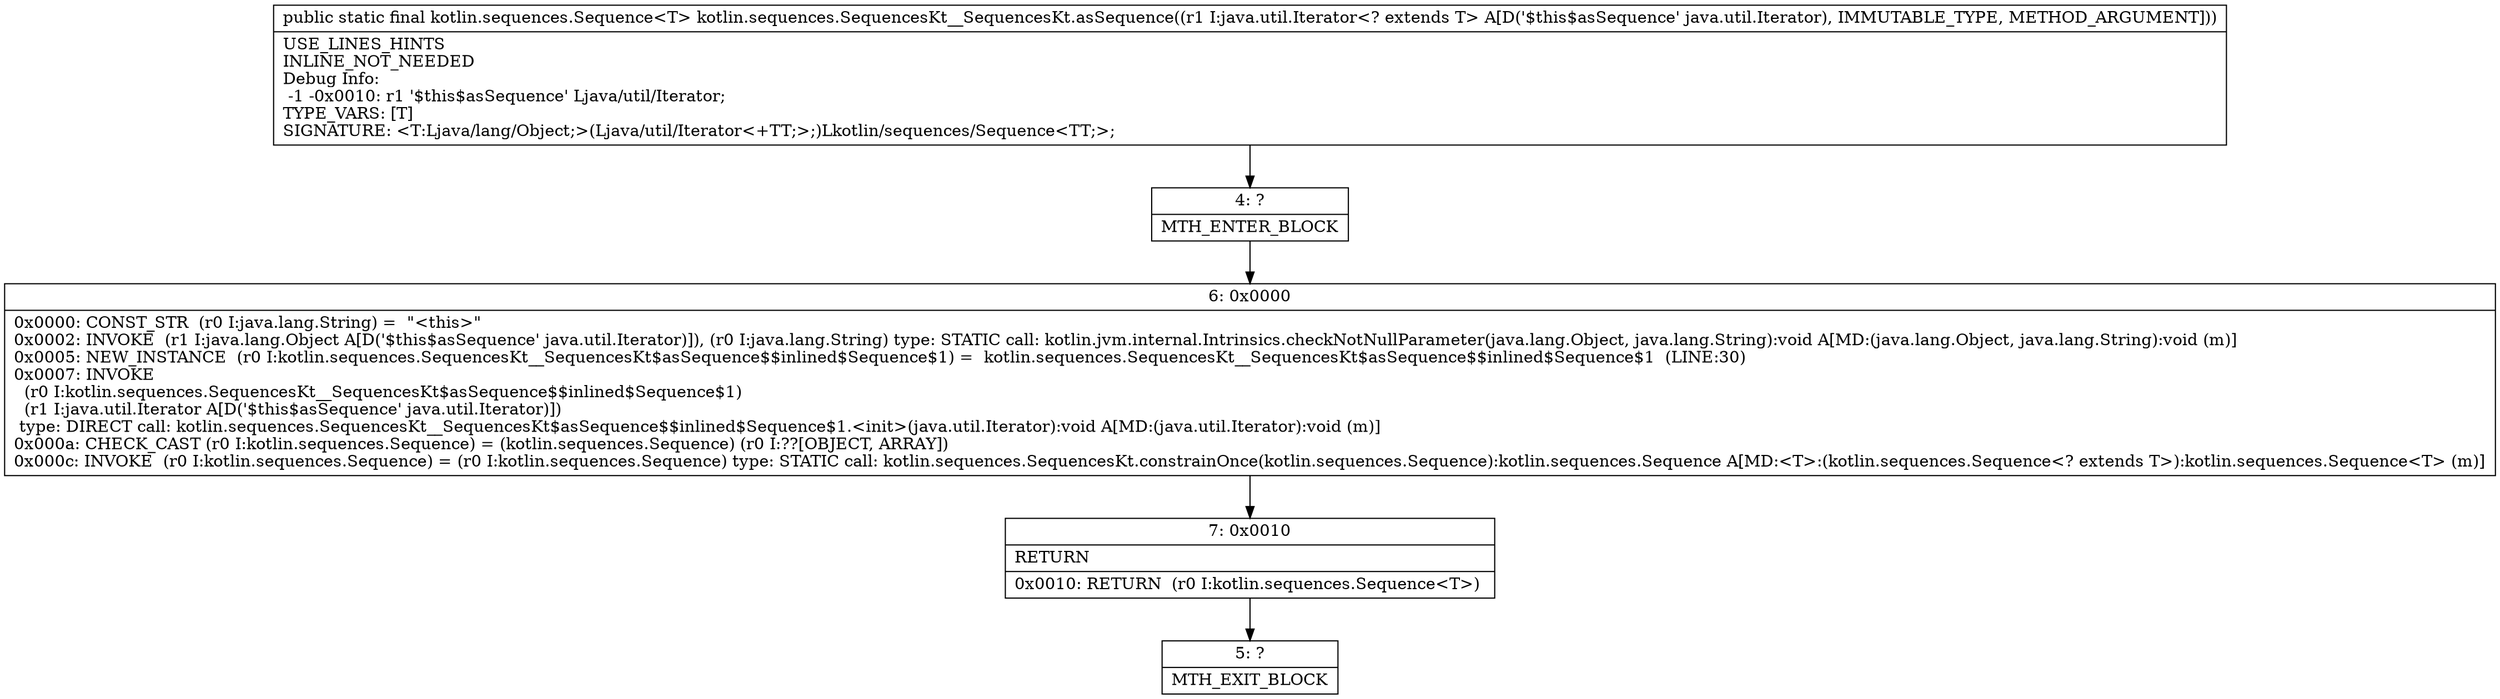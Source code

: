digraph "CFG forkotlin.sequences.SequencesKt__SequencesKt.asSequence(Ljava\/util\/Iterator;)Lkotlin\/sequences\/Sequence;" {
Node_4 [shape=record,label="{4\:\ ?|MTH_ENTER_BLOCK\l}"];
Node_6 [shape=record,label="{6\:\ 0x0000|0x0000: CONST_STR  (r0 I:java.lang.String) =  \"\<this\>\" \l0x0002: INVOKE  (r1 I:java.lang.Object A[D('$this$asSequence' java.util.Iterator)]), (r0 I:java.lang.String) type: STATIC call: kotlin.jvm.internal.Intrinsics.checkNotNullParameter(java.lang.Object, java.lang.String):void A[MD:(java.lang.Object, java.lang.String):void (m)]\l0x0005: NEW_INSTANCE  (r0 I:kotlin.sequences.SequencesKt__SequencesKt$asSequence$$inlined$Sequence$1) =  kotlin.sequences.SequencesKt__SequencesKt$asSequence$$inlined$Sequence$1  (LINE:30)\l0x0007: INVOKE  \l  (r0 I:kotlin.sequences.SequencesKt__SequencesKt$asSequence$$inlined$Sequence$1)\l  (r1 I:java.util.Iterator A[D('$this$asSequence' java.util.Iterator)])\l type: DIRECT call: kotlin.sequences.SequencesKt__SequencesKt$asSequence$$inlined$Sequence$1.\<init\>(java.util.Iterator):void A[MD:(java.util.Iterator):void (m)]\l0x000a: CHECK_CAST (r0 I:kotlin.sequences.Sequence) = (kotlin.sequences.Sequence) (r0 I:??[OBJECT, ARRAY]) \l0x000c: INVOKE  (r0 I:kotlin.sequences.Sequence) = (r0 I:kotlin.sequences.Sequence) type: STATIC call: kotlin.sequences.SequencesKt.constrainOnce(kotlin.sequences.Sequence):kotlin.sequences.Sequence A[MD:\<T\>:(kotlin.sequences.Sequence\<? extends T\>):kotlin.sequences.Sequence\<T\> (m)]\l}"];
Node_7 [shape=record,label="{7\:\ 0x0010|RETURN\l|0x0010: RETURN  (r0 I:kotlin.sequences.Sequence\<T\>) \l}"];
Node_5 [shape=record,label="{5\:\ ?|MTH_EXIT_BLOCK\l}"];
MethodNode[shape=record,label="{public static final kotlin.sequences.Sequence\<T\> kotlin.sequences.SequencesKt__SequencesKt.asSequence((r1 I:java.util.Iterator\<? extends T\> A[D('$this$asSequence' java.util.Iterator), IMMUTABLE_TYPE, METHOD_ARGUMENT]))  | USE_LINES_HINTS\lINLINE_NOT_NEEDED\lDebug Info:\l  \-1 \-0x0010: r1 '$this$asSequence' Ljava\/util\/Iterator;\lTYPE_VARS: [T]\lSIGNATURE: \<T:Ljava\/lang\/Object;\>(Ljava\/util\/Iterator\<+TT;\>;)Lkotlin\/sequences\/Sequence\<TT;\>;\l}"];
MethodNode -> Node_4;Node_4 -> Node_6;
Node_6 -> Node_7;
Node_7 -> Node_5;
}

